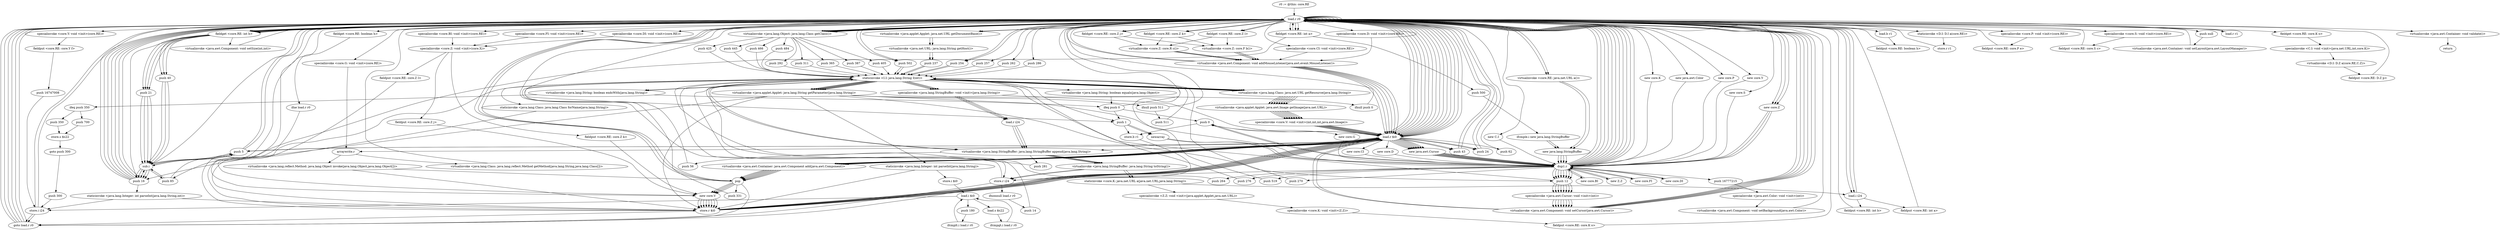 digraph "" {
    "r0 := @this: core.RE"
    "load.r r0"
    "r0 := @this: core.RE"->"load.r r0";
    "virtualinvoke <java.applet.Applet: java.net.URL getDocumentBase()>"
    "load.r r0"->"virtualinvoke <java.applet.Applet: java.net.URL getDocumentBase()>";
    "virtualinvoke <java.net.URL: java.lang.String getHost()>"
    "virtualinvoke <java.applet.Applet: java.net.URL getDocumentBase()>"->"virtualinvoke <java.net.URL: java.lang.String getHost()>";
    "push 237"
    "virtualinvoke <java.net.URL: java.lang.String getHost()>"->"push 237";
    "staticinvoke <I.I: java.lang.String I(int)>"
    "push 237"->"staticinvoke <I.I: java.lang.String I(int)>";
    "virtualinvoke <java.lang.String: boolean endsWith(java.lang.String)>"
    "staticinvoke <I.I: java.lang.String I(int)>"->"virtualinvoke <java.lang.String: boolean endsWith(java.lang.String)>";
    "ifeq push 0"
    "virtualinvoke <java.lang.String: boolean endsWith(java.lang.String)>"->"ifeq push 0";
    "ifeq push 0"->"load.r r0";
    "push 254"
    "load.r r0"->"push 254";
    "push 254"->"staticinvoke <I.I: java.lang.String I(int)>";
    "virtualinvoke <java.applet.Applet: java.lang.String getParameter(java.lang.String)>"
    "staticinvoke <I.I: java.lang.String I(int)>"->"virtualinvoke <java.applet.Applet: java.lang.String getParameter(java.lang.String)>";
    "ifnull push 0"
    "virtualinvoke <java.applet.Applet: java.lang.String getParameter(java.lang.String)>"->"ifnull push 0";
    "ifnull push 0"->"load.r r0";
    "load.r r0"->"push 254";
    "push 254"->"staticinvoke <I.I: java.lang.String I(int)>";
    "staticinvoke <I.I: java.lang.String I(int)>"->"virtualinvoke <java.applet.Applet: java.lang.String getParameter(java.lang.String)>";
    "push 12"
    "virtualinvoke <java.applet.Applet: java.lang.String getParameter(java.lang.String)>"->"push 12";
    "push 12"->"staticinvoke <I.I: java.lang.String I(int)>";
    "virtualinvoke <java.lang.String: boolean equals(java.lang.Object)>"
    "staticinvoke <I.I: java.lang.String I(int)>"->"virtualinvoke <java.lang.String: boolean equals(java.lang.Object)>";
    "virtualinvoke <java.lang.String: boolean equals(java.lang.Object)>"->"ifeq push 0";
    "push 1"
    "ifeq push 0"->"push 1";
    "store.b r1"
    "push 1"->"store.b r1";
    "goto load.r r0"
    "store.b r1"->"goto load.r r0";
    "goto load.r r0"->"load.r r0";
    "load.b r1"
    "load.r r0"->"load.b r1";
    "fieldput <core.RE: boolean h>"
    "load.b r1"->"fieldput <core.RE: boolean h>";
    "fieldput <core.RE: boolean h>"->"load.r r0";
    "staticinvoke <D.I: D.I a(core.RE)>"
    "load.r r0"->"staticinvoke <D.I: D.I a(core.RE)>";
    "store.r r1"
    "staticinvoke <D.I: D.I a(core.RE)>"->"store.r r1";
    "store.r r1"->"load.r r0";
    "load.r r0"->"virtualinvoke <java.applet.Applet: java.net.URL getDocumentBase()>";
    "virtualinvoke <java.applet.Applet: java.net.URL getDocumentBase()>"->"virtualinvoke <java.net.URL: java.lang.String getHost()>";
    "virtualinvoke <java.net.URL: java.lang.String getHost()>"->"push 237";
    "push 237"->"staticinvoke <I.I: java.lang.String I(int)>";
    "staticinvoke <I.I: java.lang.String I(int)>"->"virtualinvoke <java.lang.String: boolean endsWith(java.lang.String)>";
    "ifeq push 350"
    "virtualinvoke <java.lang.String: boolean endsWith(java.lang.String)>"->"ifeq push 350";
    "push 700"
    "ifeq push 350"->"push 700";
    "store.s $s22"
    "push 700"->"store.s $s22";
    "goto push 300"
    "store.s $s22"->"goto push 300";
    "push 300"
    "goto push 300"->"push 300";
    "store.i i24"
    "push 300"->"store.i i24";
    "store.i i24"->"load.r r0";
    "push 257"
    "load.r r0"->"push 257";
    "push 257"->"staticinvoke <I.I: java.lang.String I(int)>";
    "staticinvoke <I.I: java.lang.String I(int)>"->"virtualinvoke <java.applet.Applet: java.lang.String getParameter(java.lang.String)>";
    "staticinvoke <java.lang.Integer: int parseInt(java.lang.String)>"
    "virtualinvoke <java.applet.Applet: java.lang.String getParameter(java.lang.String)>"->"staticinvoke <java.lang.Integer: int parseInt(java.lang.String)>";
    "store.i $i0"
    "staticinvoke <java.lang.Integer: int parseInt(java.lang.String)>"->"store.i $i0";
    "load.i $i0"
    "store.i $i0"->"load.i $i0";
    "push 180"
    "load.i $i0"->"push 180";
    "ifcmplt.i load.r r0"
    "push 180"->"ifcmplt.i load.r r0";
    "ifcmplt.i load.r r0"->"load.i $i0";
    "load.s $s22"
    "load.i $i0"->"load.s $s22";
    "ifcmpgt.i load.r r0"
    "load.s $s22"->"ifcmpgt.i load.r r0";
    "ifcmpgt.i load.r r0"->"load.i $i0";
    "load.i $i0"->"store.i i24";
    "store.i i24"->"goto load.r r0";
    "goto load.r r0"->"load.r r0";
    "load.i i24"
    "load.r r0"->"load.i i24";
    "fieldput <core.RE: int b>"
    "load.i i24"->"fieldput <core.RE: int b>";
    "fieldput <core.RE: int b>"->"load.r r0";
    "load.r r0"->"load.i i24";
    "fieldput <core.RE: int a>"
    "load.i i24"->"fieldput <core.RE: int a>";
    "fieldput <core.RE: int a>"->"load.r r0";
    "load.r r0"->"load.r r0";
    "fieldget <core.RE: int a>"
    "load.r r0"->"fieldget <core.RE: int a>";
    "fieldget <core.RE: int a>"->"load.r r0";
    "fieldget <core.RE: int b>"
    "load.r r0"->"fieldget <core.RE: int b>";
    "virtualinvoke <java.awt.Component: void setSize(int,int)>"
    "fieldget <core.RE: int b>"->"virtualinvoke <java.awt.Component: void setSize(int,int)>";
    "virtualinvoke <java.awt.Component: void setSize(int,int)>"->"load.r r0";
    "push 262"
    "load.r r0"->"push 262";
    "push 262"->"staticinvoke <I.I: java.lang.String I(int)>";
    "staticinvoke <I.I: java.lang.String I(int)>"->"virtualinvoke <java.applet.Applet: java.lang.String getParameter(java.lang.String)>";
    "dup1.r"
    "virtualinvoke <java.applet.Applet: java.lang.String getParameter(java.lang.String)>"->"dup1.r";
    "store.r i24"
    "dup1.r"->"store.r i24";
    "ifnonnull load.r r0"
    "store.r i24"->"ifnonnull load.r r0";
    "push 14"
    "ifnonnull load.r r0"->"push 14";
    "push 14"->"staticinvoke <I.I: java.lang.String I(int)>";
    "staticinvoke <I.I: java.lang.String I(int)>"->"store.r i24";
    "store.r i24"->"load.r r0";
    "load.r r0"->"fieldget <core.RE: int a>";
    "push 500"
    "fieldget <core.RE: int a>"->"push 500";
    "ifcmple.i new java.lang.StringBuffer"
    "push 500"->"ifcmple.i new java.lang.StringBuffer";
    "new java.lang.StringBuffer"
    "ifcmple.i new java.lang.StringBuffer"->"new java.lang.StringBuffer";
    "new java.lang.StringBuffer"->"dup1.r";
    "push 264"
    "dup1.r"->"push 264";
    "push 264"->"staticinvoke <I.I: java.lang.String I(int)>";
    "specialinvoke <java.lang.StringBuffer: void <init>(java.lang.String)>"
    "staticinvoke <I.I: java.lang.String I(int)>"->"specialinvoke <java.lang.StringBuffer: void <init>(java.lang.String)>";
    "load.r i24"
    "specialinvoke <java.lang.StringBuffer: void <init>(java.lang.String)>"->"load.r i24";
    "virtualinvoke <java.lang.StringBuffer: java.lang.StringBuffer append(java.lang.String)>"
    "load.r i24"->"virtualinvoke <java.lang.StringBuffer: java.lang.StringBuffer append(java.lang.String)>";
    "virtualinvoke <java.lang.StringBuffer: java.lang.String toString()>"
    "virtualinvoke <java.lang.StringBuffer: java.lang.StringBuffer append(java.lang.String)>"->"virtualinvoke <java.lang.StringBuffer: java.lang.String toString()>";
    "virtualinvoke <java.lang.StringBuffer: java.lang.String toString()>"->"store.r i24";
    "store.r i24"->"goto load.r r0";
    "goto load.r r0"->"load.r r0";
    "new core.K"
    "load.r r0"->"new core.K";
    "new core.K"->"dup1.r";
    "new Z.Z"
    "dup1.r"->"new Z.Z";
    "new Z.Z"->"dup1.r";
    "dup1.r"->"load.r r0";
    "load.r r0"->"load.r r0";
    "virtualinvoke <core.RE: java.net.URL a()>"
    "load.r r0"->"virtualinvoke <core.RE: java.net.URL a()>";
    "virtualinvoke <core.RE: java.net.URL a()>"->"new java.lang.StringBuffer";
    "new java.lang.StringBuffer"->"dup1.r";
    "push 276"
    "dup1.r"->"push 276";
    "push 276"->"staticinvoke <I.I: java.lang.String I(int)>";
    "staticinvoke <I.I: java.lang.String I(int)>"->"specialinvoke <java.lang.StringBuffer: void <init>(java.lang.String)>";
    "specialinvoke <java.lang.StringBuffer: void <init>(java.lang.String)>"->"load.r i24";
    "load.r i24"->"virtualinvoke <java.lang.StringBuffer: java.lang.StringBuffer append(java.lang.String)>";
    "push 281"
    "virtualinvoke <java.lang.StringBuffer: java.lang.StringBuffer append(java.lang.String)>"->"push 281";
    "push 281"->"staticinvoke <I.I: java.lang.String I(int)>";
    "staticinvoke <I.I: java.lang.String I(int)>"->"virtualinvoke <java.lang.StringBuffer: java.lang.StringBuffer append(java.lang.String)>";
    "virtualinvoke <java.lang.StringBuffer: java.lang.StringBuffer append(java.lang.String)>"->"virtualinvoke <java.lang.StringBuffer: java.lang.String toString()>";
    "staticinvoke <core.K: java.net.URL a(java.net.URL,java.lang.String)>"
    "virtualinvoke <java.lang.StringBuffer: java.lang.String toString()>"->"staticinvoke <core.K: java.net.URL a(java.net.URL,java.lang.String)>";
    "specialinvoke <Z.Z: void <init>(java.applet.Applet,java.net.URL)>"
    "staticinvoke <core.K: java.net.URL a(java.net.URL,java.lang.String)>"->"specialinvoke <Z.Z: void <init>(java.applet.Applet,java.net.URL)>";
    "specialinvoke <core.K: void <init>(Z.Z)>"
    "specialinvoke <Z.Z: void <init>(java.applet.Applet,java.net.URL)>"->"specialinvoke <core.K: void <init>(Z.Z)>";
    "fieldput <core.RE: core.K o>"
    "specialinvoke <core.K: void <init>(Z.Z)>"->"fieldput <core.RE: core.K o>";
    "fieldput <core.RE: core.K o>"->"load.r r0";
    "new java.awt.Color"
    "load.r r0"->"new java.awt.Color";
    "new java.awt.Color"->"dup1.r";
    "push 16777215"
    "dup1.r"->"push 16777215";
    "specialinvoke <java.awt.Color: void <init>(int)>"
    "push 16777215"->"specialinvoke <java.awt.Color: void <init>(int)>";
    "virtualinvoke <java.awt.Component: void setBackground(java.awt.Color)>"
    "specialinvoke <java.awt.Color: void <init>(int)>"->"virtualinvoke <java.awt.Component: void setBackground(java.awt.Color)>";
    "virtualinvoke <java.awt.Component: void setBackground(java.awt.Color)>"->"load.r r0";
    "new core.P"
    "load.r r0"->"new core.P";
    "new core.P"->"dup1.r";
    "dup1.r"->"load.r r0";
    "specialinvoke <core.P: void <init>(core.RE)>"
    "load.r r0"->"specialinvoke <core.P: void <init>(core.RE)>";
    "fieldput <core.RE: core.P e>"
    "specialinvoke <core.P: void <init>(core.RE)>"->"fieldput <core.RE: core.P e>";
    "fieldput <core.RE: core.P e>"->"load.r r0";
    "new core.Y"
    "load.r r0"->"new core.Y";
    "new core.Y"->"dup1.r";
    "dup1.r"->"load.r r0";
    "specialinvoke <core.Y: void <init>(core.RE)>"
    "load.r r0"->"specialinvoke <core.Y: void <init>(core.RE)>";
    "fieldput <core.RE: core.Y f>"
    "specialinvoke <core.Y: void <init>(core.RE)>"->"fieldput <core.RE: core.Y f>";
    "push 16747008"
    "fieldput <core.RE: core.Y f>"->"push 16747008";
    "push 16747008"->"store.i i24";
    "store.i i24"->"load.r r0";
    "push 286"
    "load.r r0"->"push 286";
    "push 286"->"staticinvoke <I.I: java.lang.String I(int)>";
    "staticinvoke <I.I: java.lang.String I(int)>"->"virtualinvoke <java.applet.Applet: java.lang.String getParameter(java.lang.String)>";
    "push 16"
    "virtualinvoke <java.applet.Applet: java.lang.String getParameter(java.lang.String)>"->"push 16";
    "staticinvoke <java.lang.Integer: int parseInt(java.lang.String,int)>"
    "push 16"->"staticinvoke <java.lang.Integer: int parseInt(java.lang.String,int)>";
    "staticinvoke <java.lang.Integer: int parseInt(java.lang.String,int)>"->"store.i i24";
    "store.i i24"->"goto load.r r0";
    "goto load.r r0"->"load.r r0";
    "new core.S"
    "load.r r0"->"new core.S";
    "new core.S"->"dup1.r";
    "dup1.r"->"load.r r0";
    "specialinvoke <core.S: void <init>(core.RE)>"
    "load.r r0"->"specialinvoke <core.S: void <init>(core.RE)>";
    "fieldput <core.RE: core.S c>"
    "specialinvoke <core.S: void <init>(core.RE)>"->"fieldput <core.RE: core.S c>";
    "fieldput <core.RE: core.S c>"->"load.r r0";
    "push null"
    "load.r r0"->"push null";
    "virtualinvoke <java.awt.Container: void setLayout(java.awt.LayoutManager)>"
    "push null"->"virtualinvoke <java.awt.Container: void setLayout(java.awt.LayoutManager)>";
    "virtualinvoke <java.awt.Container: void setLayout(java.awt.LayoutManager)>"->"load.r r0";
    "new core.Z"
    "load.r r0"->"new core.Z";
    "new core.Z"->"dup1.r";
    "new core.FI"
    "dup1.r"->"new core.FI";
    "new core.FI"->"dup1.r";
    "dup1.r"->"load.r r0";
    "specialinvoke <core.FI: void <init>(core.RE)>"
    "load.r r0"->"specialinvoke <core.FI: void <init>(core.RE)>";
    "specialinvoke <core.Z: void <init>(core.X)>"
    "specialinvoke <core.FI: void <init>(core.RE)>"->"specialinvoke <core.Z: void <init>(core.X)>";
    "fieldput <core.RE: core.Z j>"
    "specialinvoke <core.Z: void <init>(core.X)>"->"fieldput <core.RE: core.Z j>";
    "new core.V"
    "fieldput <core.RE: core.Z j>"->"new core.V";
    "store.r $i0"
    "new core.V"->"store.r $i0";
    "load.r $i0"
    "store.r $i0"->"load.r $i0";
    "push 5"
    "load.r $i0"->"push 5";
    "push 5"->"load.r r0";
    "load.r r0"->"fieldget <core.RE: int b>";
    "push 40"
    "fieldget <core.RE: int b>"->"push 40";
    "sub.i"
    "push 40"->"sub.i";
    "sub.i"->"push 16";
    "push 16"->"load.r r0";
    "load.r r0"->"load.r r0";
    "virtualinvoke <java.lang.Object: java.lang.Class getClass()>"
    "load.r r0"->"virtualinvoke <java.lang.Object: java.lang.Class getClass()>";
    "push 292"
    "virtualinvoke <java.lang.Object: java.lang.Class getClass()>"->"push 292";
    "push 292"->"staticinvoke <I.I: java.lang.String I(int)>";
    "virtualinvoke <java.lang.Class: java.net.URL getResource(java.lang.String)>"
    "staticinvoke <I.I: java.lang.String I(int)>"->"virtualinvoke <java.lang.Class: java.net.URL getResource(java.lang.String)>";
    "virtualinvoke <java.applet.Applet: java.awt.Image getImage(java.net.URL)>"
    "virtualinvoke <java.lang.Class: java.net.URL getResource(java.lang.String)>"->"virtualinvoke <java.applet.Applet: java.awt.Image getImage(java.net.URL)>";
    "specialinvoke <core.V: void <init>(int,int,int,java.awt.Image)>"
    "virtualinvoke <java.applet.Applet: java.awt.Image getImage(java.net.URL)>"->"specialinvoke <core.V: void <init>(int,int,int,java.awt.Image)>";
    "specialinvoke <core.V: void <init>(int,int,int,java.awt.Image)>"->"load.r $i0";
    "load.r $i0"->"load.r r0";
    "fieldget <core.RE: core.Z j>"
    "load.r r0"->"fieldget <core.RE: core.Z j>";
    "virtualinvoke <core.Z: core.F b()>"
    "fieldget <core.RE: core.Z j>"->"virtualinvoke <core.Z: core.F b()>";
    "virtualinvoke <java.awt.Component: void addMouseListener(java.awt.event.MouseListener)>"
    "virtualinvoke <core.Z: core.F b()>"->"virtualinvoke <java.awt.Component: void addMouseListener(java.awt.event.MouseListener)>";
    "virtualinvoke <java.awt.Component: void addMouseListener(java.awt.event.MouseListener)>"->"load.r $i0";
    "new java.awt.Cursor"
    "load.r $i0"->"new java.awt.Cursor";
    "new java.awt.Cursor"->"dup1.r";
    "dup1.r"->"push 12";
    "specialinvoke <java.awt.Cursor: void <init>(int)>"
    "push 12"->"specialinvoke <java.awt.Cursor: void <init>(int)>";
    "virtualinvoke <java.awt.Component: void setCursor(java.awt.Cursor)>"
    "specialinvoke <java.awt.Cursor: void <init>(int)>"->"virtualinvoke <java.awt.Component: void setCursor(java.awt.Cursor)>";
    "virtualinvoke <java.awt.Component: void setCursor(java.awt.Cursor)>"->"load.r r0";
    "load.r r0"->"load.r $i0";
    "virtualinvoke <java.awt.Container: java.awt.Component add(java.awt.Component)>"
    "load.r $i0"->"virtualinvoke <java.awt.Container: java.awt.Component add(java.awt.Component)>";
    "pop"
    "virtualinvoke <java.awt.Container: java.awt.Component add(java.awt.Component)>"->"pop";
    "pop"->"new core.V";
    "new core.V"->"store.r $i0";
    "store.r $i0"->"load.r $i0";
    "load.r $i0"->"push 5";
    "push 5"->"load.r r0";
    "load.r r0"->"fieldget <core.RE: int b>";
    "push 21"
    "fieldget <core.RE: int b>"->"push 21";
    "push 21"->"sub.i";
    "sub.i"->"push 16";
    "push 16"->"load.r r0";
    "load.r r0"->"load.r r0";
    "load.r r0"->"virtualinvoke <java.lang.Object: java.lang.Class getClass()>";
    "push 311"
    "virtualinvoke <java.lang.Object: java.lang.Class getClass()>"->"push 311";
    "push 311"->"staticinvoke <I.I: java.lang.String I(int)>";
    "staticinvoke <I.I: java.lang.String I(int)>"->"virtualinvoke <java.lang.Class: java.net.URL getResource(java.lang.String)>";
    "virtualinvoke <java.lang.Class: java.net.URL getResource(java.lang.String)>"->"virtualinvoke <java.applet.Applet: java.awt.Image getImage(java.net.URL)>";
    "virtualinvoke <java.applet.Applet: java.awt.Image getImage(java.net.URL)>"->"specialinvoke <core.V: void <init>(int,int,int,java.awt.Image)>";
    "specialinvoke <core.V: void <init>(int,int,int,java.awt.Image)>"->"load.r $i0";
    "load.r $i0"->"load.r r0";
    "load.r r0"->"fieldget <core.RE: core.Z j>";
    "virtualinvoke <core.Z: core.R c()>"
    "fieldget <core.RE: core.Z j>"->"virtualinvoke <core.Z: core.R c()>";
    "virtualinvoke <core.Z: core.R c()>"->"virtualinvoke <java.awt.Component: void addMouseListener(java.awt.event.MouseListener)>";
    "virtualinvoke <java.awt.Component: void addMouseListener(java.awt.event.MouseListener)>"->"load.r $i0";
    "load.r $i0"->"new java.awt.Cursor";
    "new java.awt.Cursor"->"dup1.r";
    "dup1.r"->"push 12";
    "push 12"->"specialinvoke <java.awt.Cursor: void <init>(int)>";
    "specialinvoke <java.awt.Cursor: void <init>(int)>"->"virtualinvoke <java.awt.Component: void setCursor(java.awt.Cursor)>";
    "virtualinvoke <java.awt.Component: void setCursor(java.awt.Cursor)>"->"load.r r0";
    "load.r r0"->"load.r $i0";
    "load.r $i0"->"virtualinvoke <java.awt.Container: java.awt.Component add(java.awt.Component)>";
    "virtualinvoke <java.awt.Container: java.awt.Component add(java.awt.Component)>"->"pop";
    "push 331"
    "pop"->"push 331";
    "push 331"->"staticinvoke <I.I: java.lang.String I(int)>";
    "staticinvoke <java.lang.Class: java.lang.Class forName(java.lang.String)>"
    "staticinvoke <I.I: java.lang.String I(int)>"->"staticinvoke <java.lang.Class: java.lang.Class forName(java.lang.String)>";
    "staticinvoke <java.lang.Class: java.lang.Class forName(java.lang.String)>"->"store.r $i0";
    "store.r $i0"->"load.r r0";
    "load.r r0"->"virtualinvoke <java.lang.Object: java.lang.Class getClass()>";
    "push 365"
    "virtualinvoke <java.lang.Object: java.lang.Class getClass()>"->"push 365";
    "push 365"->"staticinvoke <I.I: java.lang.String I(int)>";
    "staticinvoke <I.I: java.lang.String I(int)>"->"push 1";
    "newarray"
    "push 1"->"newarray";
    "newarray"->"dup1.r";
    "push 0"
    "dup1.r"->"push 0";
    "push 0"->"load.r $i0";
    "arraywrite.r"
    "load.r $i0"->"arraywrite.r";
    "virtualinvoke <java.lang.Class: java.lang.reflect.Method getMethod(java.lang.String,java.lang.Class[])>"
    "arraywrite.r"->"virtualinvoke <java.lang.Class: java.lang.reflect.Method getMethod(java.lang.String,java.lang.Class[])>";
    "virtualinvoke <java.lang.Class: java.lang.reflect.Method getMethod(java.lang.String,java.lang.Class[])>"->"load.r r0";
    "load.r r0"->"push 1";
    "push 1"->"newarray";
    "newarray"->"dup1.r";
    "dup1.r"->"push 0";
    "new core.G"
    "push 0"->"new core.G";
    "new core.G"->"dup1.r";
    "dup1.r"->"load.r r0";
    "specialinvoke <core.G: void <init>(core.RE)>"
    "load.r r0"->"specialinvoke <core.G: void <init>(core.RE)>";
    "specialinvoke <core.G: void <init>(core.RE)>"->"arraywrite.r";
    "virtualinvoke <java.lang.reflect.Method: java.lang.Object invoke(java.lang.Object,java.lang.Object[])>"
    "arraywrite.r"->"virtualinvoke <java.lang.reflect.Method: java.lang.Object invoke(java.lang.Object,java.lang.Object[])>";
    "virtualinvoke <java.lang.reflect.Method: java.lang.Object invoke(java.lang.Object,java.lang.Object[])>"->"pop";
    "pop"->"goto load.r r0";
    "goto load.r r0"->"load.r r0";
    "load.r r0"->"new core.Z";
    "new core.Z"->"dup1.r";
    "new core.DI"
    "dup1.r"->"new core.DI";
    "new core.DI"->"dup1.r";
    "dup1.r"->"load.r r0";
    "specialinvoke <core.DI: void <init>(core.RE)>"
    "load.r r0"->"specialinvoke <core.DI: void <init>(core.RE)>";
    "specialinvoke <core.DI: void <init>(core.RE)>"->"specialinvoke <core.Z: void <init>(core.X)>";
    "fieldput <core.RE: core.Z k>"
    "specialinvoke <core.Z: void <init>(core.X)>"->"fieldput <core.RE: core.Z k>";
    "fieldput <core.RE: core.Z k>"->"new core.V";
    "new core.V"->"store.r $i0";
    "store.r $i0"->"load.r $i0";
    "push 43"
    "load.r $i0"->"push 43";
    "push 43"->"load.r r0";
    "load.r r0"->"fieldget <core.RE: int b>";
    "fieldget <core.RE: int b>"->"push 40";
    "push 40"->"sub.i";
    "sub.i"->"push 16";
    "push 16"->"load.r r0";
    "load.r r0"->"load.r r0";
    "load.r r0"->"virtualinvoke <java.lang.Object: java.lang.Class getClass()>";
    "push 387"
    "virtualinvoke <java.lang.Object: java.lang.Class getClass()>"->"push 387";
    "push 387"->"staticinvoke <I.I: java.lang.String I(int)>";
    "staticinvoke <I.I: java.lang.String I(int)>"->"virtualinvoke <java.lang.Class: java.net.URL getResource(java.lang.String)>";
    "virtualinvoke <java.lang.Class: java.net.URL getResource(java.lang.String)>"->"virtualinvoke <java.applet.Applet: java.awt.Image getImage(java.net.URL)>";
    "virtualinvoke <java.applet.Applet: java.awt.Image getImage(java.net.URL)>"->"specialinvoke <core.V: void <init>(int,int,int,java.awt.Image)>";
    "specialinvoke <core.V: void <init>(int,int,int,java.awt.Image)>"->"load.r $i0";
    "load.r $i0"->"load.r r0";
    "fieldget <core.RE: core.Z k>"
    "load.r r0"->"fieldget <core.RE: core.Z k>";
    "fieldget <core.RE: core.Z k>"->"virtualinvoke <core.Z: core.F b()>";
    "virtualinvoke <core.Z: core.F b()>"->"virtualinvoke <java.awt.Component: void addMouseListener(java.awt.event.MouseListener)>";
    "virtualinvoke <java.awt.Component: void addMouseListener(java.awt.event.MouseListener)>"->"load.r $i0";
    "load.r $i0"->"new java.awt.Cursor";
    "new java.awt.Cursor"->"dup1.r";
    "dup1.r"->"push 12";
    "push 12"->"specialinvoke <java.awt.Cursor: void <init>(int)>";
    "specialinvoke <java.awt.Cursor: void <init>(int)>"->"virtualinvoke <java.awt.Component: void setCursor(java.awt.Cursor)>";
    "virtualinvoke <java.awt.Component: void setCursor(java.awt.Cursor)>"->"load.r r0";
    "load.r r0"->"load.r $i0";
    "load.r $i0"->"virtualinvoke <java.awt.Container: java.awt.Component add(java.awt.Component)>";
    "virtualinvoke <java.awt.Container: java.awt.Component add(java.awt.Component)>"->"pop";
    "pop"->"new core.V";
    "new core.V"->"store.r $i0";
    "store.r $i0"->"load.r $i0";
    "load.r $i0"->"push 43";
    "push 43"->"load.r r0";
    "load.r r0"->"fieldget <core.RE: int b>";
    "fieldget <core.RE: int b>"->"push 21";
    "push 21"->"sub.i";
    "sub.i"->"push 16";
    "push 16"->"load.r r0";
    "load.r r0"->"load.r r0";
    "load.r r0"->"virtualinvoke <java.lang.Object: java.lang.Class getClass()>";
    "push 405"
    "virtualinvoke <java.lang.Object: java.lang.Class getClass()>"->"push 405";
    "push 405"->"staticinvoke <I.I: java.lang.String I(int)>";
    "staticinvoke <I.I: java.lang.String I(int)>"->"virtualinvoke <java.lang.Class: java.net.URL getResource(java.lang.String)>";
    "virtualinvoke <java.lang.Class: java.net.URL getResource(java.lang.String)>"->"virtualinvoke <java.applet.Applet: java.awt.Image getImage(java.net.URL)>";
    "virtualinvoke <java.applet.Applet: java.awt.Image getImage(java.net.URL)>"->"specialinvoke <core.V: void <init>(int,int,int,java.awt.Image)>";
    "specialinvoke <core.V: void <init>(int,int,int,java.awt.Image)>"->"load.r $i0";
    "load.r $i0"->"load.r r0";
    "load.r r0"->"fieldget <core.RE: core.Z k>";
    "fieldget <core.RE: core.Z k>"->"virtualinvoke <core.Z: core.R c()>";
    "virtualinvoke <core.Z: core.R c()>"->"virtualinvoke <java.awt.Component: void addMouseListener(java.awt.event.MouseListener)>";
    "virtualinvoke <java.awt.Component: void addMouseListener(java.awt.event.MouseListener)>"->"load.r $i0";
    "load.r $i0"->"new java.awt.Cursor";
    "new java.awt.Cursor"->"dup1.r";
    "dup1.r"->"push 12";
    "push 12"->"specialinvoke <java.awt.Cursor: void <init>(int)>";
    "specialinvoke <java.awt.Cursor: void <init>(int)>"->"virtualinvoke <java.awt.Component: void setCursor(java.awt.Cursor)>";
    "virtualinvoke <java.awt.Component: void setCursor(java.awt.Cursor)>"->"load.r r0";
    "load.r r0"->"load.r $i0";
    "load.r $i0"->"virtualinvoke <java.awt.Container: java.awt.Component add(java.awt.Component)>";
    "virtualinvoke <java.awt.Container: java.awt.Component add(java.awt.Component)>"->"pop";
    "pop"->"load.r r0";
    "load.r r0"->"new core.Z";
    "new core.Z"->"dup1.r";
    "new core.BI"
    "dup1.r"->"new core.BI";
    "new core.BI"->"dup1.r";
    "dup1.r"->"load.r r0";
    "specialinvoke <core.BI: void <init>(core.RE)>"
    "load.r r0"->"specialinvoke <core.BI: void <init>(core.RE)>";
    "specialinvoke <core.BI: void <init>(core.RE)>"->"specialinvoke <core.Z: void <init>(core.X)>";
    "fieldput <core.RE: core.Z l>"
    "specialinvoke <core.Z: void <init>(core.X)>"->"fieldput <core.RE: core.Z l>";
    "fieldput <core.RE: core.Z l>"->"new core.V";
    "new core.V"->"store.r $i0";
    "store.r $i0"->"load.r $i0";
    "push 24"
    "load.r $i0"->"push 24";
    "push 24"->"load.r r0";
    "load.r r0"->"fieldget <core.RE: int b>";
    "fieldget <core.RE: int b>"->"push 40";
    "push 40"->"sub.i";
    "sub.i"->"push 16";
    "push 16"->"load.r r0";
    "load.r r0"->"load.r r0";
    "load.r r0"->"virtualinvoke <java.lang.Object: java.lang.Class getClass()>";
    "push 425"
    "virtualinvoke <java.lang.Object: java.lang.Class getClass()>"->"push 425";
    "push 425"->"staticinvoke <I.I: java.lang.String I(int)>";
    "staticinvoke <I.I: java.lang.String I(int)>"->"virtualinvoke <java.lang.Class: java.net.URL getResource(java.lang.String)>";
    "virtualinvoke <java.lang.Class: java.net.URL getResource(java.lang.String)>"->"virtualinvoke <java.applet.Applet: java.awt.Image getImage(java.net.URL)>";
    "virtualinvoke <java.applet.Applet: java.awt.Image getImage(java.net.URL)>"->"specialinvoke <core.V: void <init>(int,int,int,java.awt.Image)>";
    "specialinvoke <core.V: void <init>(int,int,int,java.awt.Image)>"->"load.r $i0";
    "load.r $i0"->"load.r r0";
    "fieldget <core.RE: core.Z l>"
    "load.r r0"->"fieldget <core.RE: core.Z l>";
    "fieldget <core.RE: core.Z l>"->"virtualinvoke <core.Z: core.F b()>";
    "virtualinvoke <core.Z: core.F b()>"->"virtualinvoke <java.awt.Component: void addMouseListener(java.awt.event.MouseListener)>";
    "virtualinvoke <java.awt.Component: void addMouseListener(java.awt.event.MouseListener)>"->"load.r $i0";
    "load.r $i0"->"new java.awt.Cursor";
    "new java.awt.Cursor"->"dup1.r";
    "dup1.r"->"push 12";
    "push 12"->"specialinvoke <java.awt.Cursor: void <init>(int)>";
    "specialinvoke <java.awt.Cursor: void <init>(int)>"->"virtualinvoke <java.awt.Component: void setCursor(java.awt.Cursor)>";
    "virtualinvoke <java.awt.Component: void setCursor(java.awt.Cursor)>"->"load.r r0";
    "load.r r0"->"load.r $i0";
    "load.r $i0"->"virtualinvoke <java.awt.Container: java.awt.Component add(java.awt.Component)>";
    "virtualinvoke <java.awt.Container: java.awt.Component add(java.awt.Component)>"->"pop";
    "pop"->"new core.V";
    "new core.V"->"store.r $i0";
    "store.r $i0"->"load.r $i0";
    "load.r $i0"->"push 24";
    "push 24"->"load.r r0";
    "load.r r0"->"fieldget <core.RE: int b>";
    "fieldget <core.RE: int b>"->"push 21";
    "push 21"->"sub.i";
    "sub.i"->"push 16";
    "push 16"->"load.r r0";
    "load.r r0"->"load.r r0";
    "load.r r0"->"virtualinvoke <java.lang.Object: java.lang.Class getClass()>";
    "push 445"
    "virtualinvoke <java.lang.Object: java.lang.Class getClass()>"->"push 445";
    "push 445"->"staticinvoke <I.I: java.lang.String I(int)>";
    "staticinvoke <I.I: java.lang.String I(int)>"->"virtualinvoke <java.lang.Class: java.net.URL getResource(java.lang.String)>";
    "virtualinvoke <java.lang.Class: java.net.URL getResource(java.lang.String)>"->"virtualinvoke <java.applet.Applet: java.awt.Image getImage(java.net.URL)>";
    "virtualinvoke <java.applet.Applet: java.awt.Image getImage(java.net.URL)>"->"specialinvoke <core.V: void <init>(int,int,int,java.awt.Image)>";
    "specialinvoke <core.V: void <init>(int,int,int,java.awt.Image)>"->"load.r $i0";
    "load.r $i0"->"load.r r0";
    "load.r r0"->"fieldget <core.RE: core.Z l>";
    "fieldget <core.RE: core.Z l>"->"virtualinvoke <core.Z: core.R c()>";
    "virtualinvoke <core.Z: core.R c()>"->"virtualinvoke <java.awt.Component: void addMouseListener(java.awt.event.MouseListener)>";
    "virtualinvoke <java.awt.Component: void addMouseListener(java.awt.event.MouseListener)>"->"load.r $i0";
    "load.r $i0"->"new java.awt.Cursor";
    "new java.awt.Cursor"->"dup1.r";
    "dup1.r"->"push 12";
    "push 12"->"specialinvoke <java.awt.Cursor: void <init>(int)>";
    "specialinvoke <java.awt.Cursor: void <init>(int)>"->"virtualinvoke <java.awt.Component: void setCursor(java.awt.Cursor)>";
    "virtualinvoke <java.awt.Component: void setCursor(java.awt.Cursor)>"->"load.r r0";
    "load.r r0"->"load.r $i0";
    "load.r $i0"->"virtualinvoke <java.awt.Container: java.awt.Component add(java.awt.Component)>";
    "virtualinvoke <java.awt.Container: java.awt.Component add(java.awt.Component)>"->"pop";
    "pop"->"new core.V";
    "new core.V"->"store.r $i0";
    "store.r $i0"->"load.r $i0";
    "load.r $i0"->"load.r r0";
    "load.r r0"->"fieldget <core.RE: int a>";
    "push 85"
    "fieldget <core.RE: int a>"->"push 85";
    "push 85"->"sub.i";
    "sub.i"->"push 5";
    "push 5"->"sub.i";
    "sub.i"->"load.r r0";
    "load.r r0"->"fieldget <core.RE: int b>";
    "fieldget <core.RE: int b>"->"push 16";
    "push 16"->"sub.i";
    "sub.i"->"push 5";
    "push 5"->"sub.i";
    "sub.i"->"push 85";
    "push 85"->"load.r r0";
    "load.r r0"->"load.r r0";
    "load.r r0"->"virtualinvoke <java.lang.Object: java.lang.Class getClass()>";
    "push 466"
    "virtualinvoke <java.lang.Object: java.lang.Class getClass()>"->"push 466";
    "push 466"->"staticinvoke <I.I: java.lang.String I(int)>";
    "staticinvoke <I.I: java.lang.String I(int)>"->"virtualinvoke <java.lang.Class: java.net.URL getResource(java.lang.String)>";
    "virtualinvoke <java.lang.Class: java.net.URL getResource(java.lang.String)>"->"virtualinvoke <java.applet.Applet: java.awt.Image getImage(java.net.URL)>";
    "virtualinvoke <java.applet.Applet: java.awt.Image getImage(java.net.URL)>"->"specialinvoke <core.V: void <init>(int,int,int,java.awt.Image)>";
    "specialinvoke <core.V: void <init>(int,int,int,java.awt.Image)>"->"load.r $i0";
    "load.r $i0"->"new java.awt.Cursor";
    "new java.awt.Cursor"->"dup1.r";
    "dup1.r"->"push 12";
    "push 12"->"specialinvoke <java.awt.Cursor: void <init>(int)>";
    "specialinvoke <java.awt.Cursor: void <init>(int)>"->"virtualinvoke <java.awt.Component: void setCursor(java.awt.Cursor)>";
    "virtualinvoke <java.awt.Component: void setCursor(java.awt.Cursor)>"->"load.r $i0";
    "new core.CI"
    "load.r $i0"->"new core.CI";
    "new core.CI"->"dup1.r";
    "dup1.r"->"load.r r0";
    "specialinvoke <core.CI: void <init>(core.RE)>"
    "load.r r0"->"specialinvoke <core.CI: void <init>(core.RE)>";
    "specialinvoke <core.CI: void <init>(core.RE)>"->"virtualinvoke <java.awt.Component: void addMouseListener(java.awt.event.MouseListener)>";
    "virtualinvoke <java.awt.Component: void addMouseListener(java.awt.event.MouseListener)>"->"load.r r0";
    "load.r r0"->"load.r $i0";
    "load.r $i0"->"virtualinvoke <java.awt.Container: java.awt.Component add(java.awt.Component)>";
    "virtualinvoke <java.awt.Container: java.awt.Component add(java.awt.Component)>"->"pop";
    "pop"->"load.r r0";
    "fieldget <core.RE: boolean h>"
    "load.r r0"->"fieldget <core.RE: boolean h>";
    "ifne load.r r0"
    "fieldget <core.RE: boolean h>"->"ifne load.r r0";
    "ifne load.r r0"->"new core.V";
    "new core.V"->"store.r $i0";
    "store.r $i0"->"load.r $i0";
    "push 62"
    "load.r $i0"->"push 62";
    "push 62"->"load.r r0";
    "load.r r0"->"fieldget <core.RE: int b>";
    "fieldget <core.RE: int b>"->"push 21";
    "push 21"->"sub.i";
    "sub.i"->"push 16";
    "push 16"->"load.r r0";
    "load.r r0"->"load.r r0";
    "load.r r0"->"virtualinvoke <java.lang.Object: java.lang.Class getClass()>";
    "push 484"
    "virtualinvoke <java.lang.Object: java.lang.Class getClass()>"->"push 484";
    "push 484"->"staticinvoke <I.I: java.lang.String I(int)>";
    "staticinvoke <I.I: java.lang.String I(int)>"->"virtualinvoke <java.lang.Class: java.net.URL getResource(java.lang.String)>";
    "virtualinvoke <java.lang.Class: java.net.URL getResource(java.lang.String)>"->"virtualinvoke <java.applet.Applet: java.awt.Image getImage(java.net.URL)>";
    "virtualinvoke <java.applet.Applet: java.awt.Image getImage(java.net.URL)>"->"specialinvoke <core.V: void <init>(int,int,int,java.awt.Image)>";
    "specialinvoke <core.V: void <init>(int,int,int,java.awt.Image)>"->"load.r $i0";
    "load.r $i0"->"new java.awt.Cursor";
    "new java.awt.Cursor"->"dup1.r";
    "dup1.r"->"push 12";
    "push 12"->"specialinvoke <java.awt.Cursor: void <init>(int)>";
    "specialinvoke <java.awt.Cursor: void <init>(int)>"->"virtualinvoke <java.awt.Component: void setCursor(java.awt.Cursor)>";
    "virtualinvoke <java.awt.Component: void setCursor(java.awt.Cursor)>"->"load.r $i0";
    "new core.D"
    "load.r $i0"->"new core.D";
    "new core.D"->"dup1.r";
    "dup1.r"->"load.r r0";
    "specialinvoke <core.D: void <init>(core.RE)>"
    "load.r r0"->"specialinvoke <core.D: void <init>(core.RE)>";
    "specialinvoke <core.D: void <init>(core.RE)>"->"virtualinvoke <java.awt.Component: void addMouseListener(java.awt.event.MouseListener)>";
    "virtualinvoke <java.awt.Component: void addMouseListener(java.awt.event.MouseListener)>"->"load.r r0";
    "load.r r0"->"load.r $i0";
    "load.r $i0"->"virtualinvoke <java.awt.Container: java.awt.Component add(java.awt.Component)>";
    "virtualinvoke <java.awt.Container: java.awt.Component add(java.awt.Component)>"->"pop";
    "pop"->"load.r r0";
    "push 502"
    "load.r r0"->"push 502";
    "push 502"->"staticinvoke <I.I: java.lang.String I(int)>";
    "staticinvoke <I.I: java.lang.String I(int)>"->"virtualinvoke <java.applet.Applet: java.lang.String getParameter(java.lang.String)>";
    "ifnull push 511"
    "virtualinvoke <java.applet.Applet: java.lang.String getParameter(java.lang.String)>"->"ifnull push 511";
    "ifnull push 511"->"load.r r0";
    "load.r r0"->"push 502";
    "push 502"->"staticinvoke <I.I: java.lang.String I(int)>";
    "staticinvoke <I.I: java.lang.String I(int)>"->"virtualinvoke <java.applet.Applet: java.lang.String getParameter(java.lang.String)>";
    "virtualinvoke <java.applet.Applet: java.lang.String getParameter(java.lang.String)>"->"store.r $i0";
    "store.r $i0"->"goto load.r r0";
    "goto load.r r0"->"load.r r0";
    "load.r r1"
    "load.r r0"->"load.r r1";
    "load.r r1"->"load.r r0";
    "new C.I"
    "load.r r0"->"new C.I";
    "new C.I"->"dup1.r";
    "dup1.r"->"load.r r0";
    "load.r r0"->"virtualinvoke <core.RE: java.net.URL a()>";
    "virtualinvoke <core.RE: java.net.URL a()>"->"new java.lang.StringBuffer";
    "new java.lang.StringBuffer"->"dup1.r";
    "push 519"
    "dup1.r"->"push 519";
    "push 519"->"staticinvoke <I.I: java.lang.String I(int)>";
    "staticinvoke <I.I: java.lang.String I(int)>"->"specialinvoke <java.lang.StringBuffer: void <init>(java.lang.String)>";
    "specialinvoke <java.lang.StringBuffer: void <init>(java.lang.String)>"->"load.r $i0";
    "load.r $i0"->"virtualinvoke <java.lang.StringBuffer: java.lang.StringBuffer append(java.lang.String)>";
    "push 56"
    "virtualinvoke <java.lang.StringBuffer: java.lang.StringBuffer append(java.lang.String)>"->"push 56";
    "push 56"->"staticinvoke <I.I: java.lang.String I(int)>";
    "staticinvoke <I.I: java.lang.String I(int)>"->"virtualinvoke <java.lang.StringBuffer: java.lang.StringBuffer append(java.lang.String)>";
    "virtualinvoke <java.lang.StringBuffer: java.lang.StringBuffer append(java.lang.String)>"->"virtualinvoke <java.lang.StringBuffer: java.lang.String toString()>";
    "virtualinvoke <java.lang.StringBuffer: java.lang.String toString()>"->"staticinvoke <core.K: java.net.URL a(java.net.URL,java.lang.String)>";
    "staticinvoke <core.K: java.net.URL a(java.net.URL,java.lang.String)>"->"load.i i24";
    "load.i i24"->"load.r r0";
    "fieldget <core.RE: core.K o>"
    "load.r r0"->"fieldget <core.RE: core.K o>";
    "specialinvoke <C.I: void <init>(java.net.URL,int,core.K)>"
    "fieldget <core.RE: core.K o>"->"specialinvoke <C.I: void <init>(java.net.URL,int,core.K)>";
    "virtualinvoke <D.I: D.Z a(core.RE,C.Z)>"
    "specialinvoke <C.I: void <init>(java.net.URL,int,core.K)>"->"virtualinvoke <D.I: D.Z a(core.RE,C.Z)>";
    "fieldput <core.RE: D.Z p>"
    "virtualinvoke <D.I: D.Z a(core.RE,C.Z)>"->"fieldput <core.RE: D.Z p>";
    "fieldput <core.RE: D.Z p>"->"load.r r0";
    "virtualinvoke <java.awt.Container: void validate()>"
    "load.r r0"->"virtualinvoke <java.awt.Container: void validate()>";
    "return"
    "virtualinvoke <java.awt.Container: void validate()>"->"return";
    "push 511"
    "ifnull push 511"->"push 511";
    "push 511"->"staticinvoke <I.I: java.lang.String I(int)>";
    "staticinvoke <I.I: java.lang.String I(int)>"->"store.r $i0";
    "virtualinvoke <java.lang.reflect.Method: java.lang.Object invoke(java.lang.Object,java.lang.Object[])>"->"store.r $i0";
    "staticinvoke <java.lang.Integer: int parseInt(java.lang.String,int)>"->"store.r $i0";
    "ifcmple.i new java.lang.StringBuffer"->"new java.lang.StringBuffer";
    "new java.lang.StringBuffer"->"dup1.r";
    "push 270"
    "dup1.r"->"push 270";
    "push 270"->"staticinvoke <I.I: java.lang.String I(int)>";
    "staticinvoke <I.I: java.lang.String I(int)>"->"specialinvoke <java.lang.StringBuffer: void <init>(java.lang.String)>";
    "specialinvoke <java.lang.StringBuffer: void <init>(java.lang.String)>"->"load.r i24";
    "load.r i24"->"virtualinvoke <java.lang.StringBuffer: java.lang.StringBuffer append(java.lang.String)>";
    "virtualinvoke <java.lang.StringBuffer: java.lang.StringBuffer append(java.lang.String)>"->"virtualinvoke <java.lang.StringBuffer: java.lang.String toString()>";
    "virtualinvoke <java.lang.StringBuffer: java.lang.String toString()>"->"store.r i24";
    "staticinvoke <java.lang.Integer: int parseInt(java.lang.String)>"->"store.r $i0";
    "push 350"
    "ifeq push 350"->"push 350";
    "push 350"->"store.s $s22";
    "ifeq push 0"->"push 0";
    "push 0"->"store.b r1";
}
